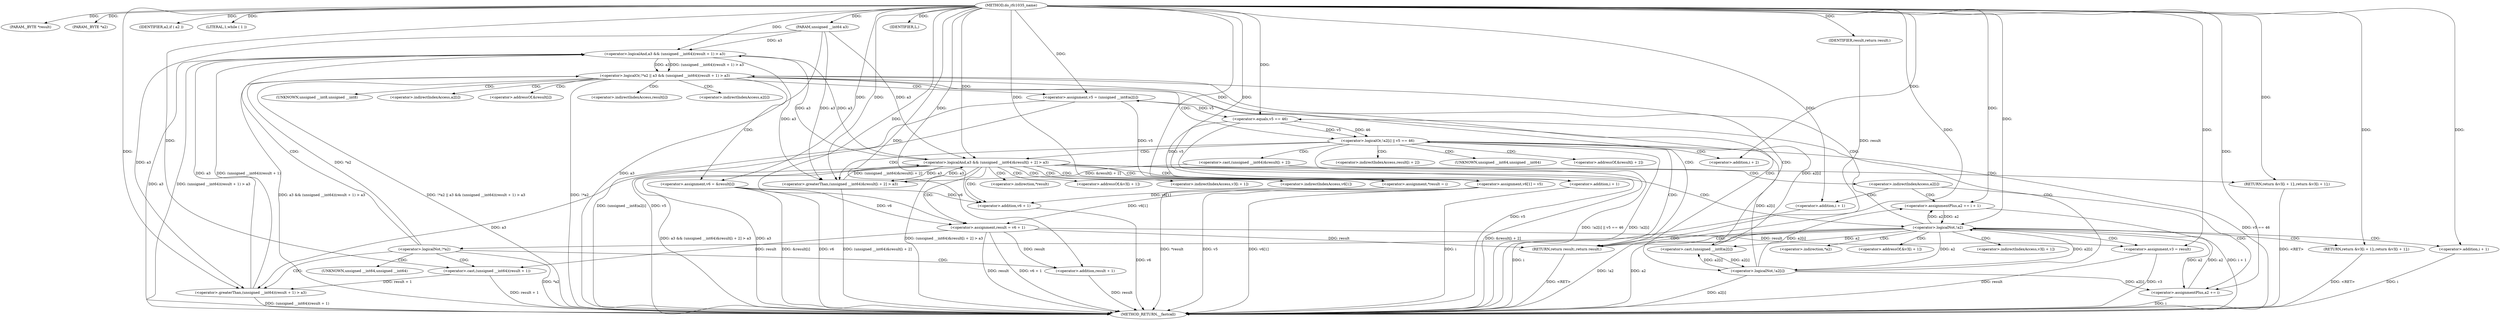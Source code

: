 digraph do_rfc1035_name {  
"1000105" [label = "(METHOD,do_rfc1035_name)" ]
"1000222" [label = "(METHOD_RETURN,__fastcall)" ]
"1000106" [label = "(PARAM,_BYTE *result)" ]
"1000107" [label = "(PARAM,_BYTE *a2)" ]
"1000108" [label = "(PARAM,unsigned __int64 a3)" ]
"1000115" [label = "(IDENTIFIER,a2,if ( a2 ))" ]
"1000118" [label = "(LITERAL,1,while ( 1 ))" ]
"1000120" [label = "(<operator>.assignment,v3 = result)" ]
"1000124" [label = "(<operator>.logicalOr,!*a2 || a3 && (unsigned __int64)(result + 1) > a3)" ]
"1000125" [label = "(<operator>.logicalNot,!*a2)" ]
"1000128" [label = "(<operator>.logicalAnd,a3 && (unsigned __int64)(result + 1) > a3)" ]
"1000130" [label = "(<operator>.greaterThan,(unsigned __int64)(result + 1) > a3)" ]
"1000131" [label = "(<operator>.cast,(unsigned __int64)(result + 1))" ]
"1000133" [label = "(<operator>.addition,result + 1)" ]
"1000138" [label = "(IDENTIFIER,L,)" ]
"1000140" [label = "(<operator>.assignment,v5 = (unsigned __int8)a2[i])" ]
"1000142" [label = "(<operator>.cast,(unsigned __int8)a2[i])" ]
"1000147" [label = "(<operator>.assignment,v6 = &result[i])" ]
"1000154" [label = "(<operator>.logicalOr,!a2[i] || v5 == 46)" ]
"1000155" [label = "(<operator>.logicalNot,!a2[i])" ]
"1000159" [label = "(<operator>.equals,v5 == 46)" ]
"1000164" [label = "(<operator>.logicalAnd,a3 && (unsigned __int64)&result[i + 2] > a3)" ]
"1000166" [label = "(<operator>.greaterThan,(unsigned __int64)&result[i + 2] > a3)" ]
"1000167" [label = "(<operator>.cast,(unsigned __int64)&result[i + 2])" ]
"1000172" [label = "(<operator>.addition,i + 2)" ]
"1000176" [label = "(RETURN,return &v3[i + 1];,return &v3[i + 1];)" ]
"1000180" [label = "(<operator>.addition,i + 1)" ]
"1000183" [label = "(<operator>.assignment,v6[1] = v5)" ]
"1000188" [label = "(<operator>.assignment,*result = i)" ]
"1000192" [label = "(<operator>.assignment,result = v6 + 1)" ]
"1000194" [label = "(<operator>.addition,v6 + 1)" ]
"1000201" [label = "(<operator>.assignmentPlus,a2 += i + 1)" ]
"1000203" [label = "(<operator>.addition,i + 1)" ]
"1000207" [label = "(<operator>.assignmentPlus,a2 += i)" ]
"1000211" [label = "(<operator>.logicalNot,!a2)" ]
"1000213" [label = "(RETURN,return &v3[i + 1];,return &v3[i + 1];)" ]
"1000217" [label = "(<operator>.addition,i + 1)" ]
"1000220" [label = "(RETURN,return result;,return result;)" ]
"1000221" [label = "(IDENTIFIER,result,return result;)" ]
"1000126" [label = "(<operator>.indirection,*a2)" ]
"1000132" [label = "(UNKNOWN,unsigned __int64,unsigned __int64)" ]
"1000143" [label = "(UNKNOWN,unsigned __int8,unsigned __int8)" ]
"1000144" [label = "(<operator>.indirectIndexAccess,a2[i])" ]
"1000149" [label = "(<operator>.addressOf,&result[i])" ]
"1000150" [label = "(<operator>.indirectIndexAccess,result[i])" ]
"1000156" [label = "(<operator>.indirectIndexAccess,a2[i])" ]
"1000168" [label = "(UNKNOWN,unsigned __int64,unsigned __int64)" ]
"1000169" [label = "(<operator>.addressOf,&result[i + 2])" ]
"1000170" [label = "(<operator>.indirectIndexAccess,result[i + 2])" ]
"1000177" [label = "(<operator>.addressOf,&v3[i + 1])" ]
"1000178" [label = "(<operator>.indirectIndexAccess,v3[i + 1])" ]
"1000184" [label = "(<operator>.indirectIndexAccess,v6[1])" ]
"1000189" [label = "(<operator>.indirection,*result)" ]
"1000198" [label = "(<operator>.indirectIndexAccess,a2[i])" ]
"1000214" [label = "(<operator>.addressOf,&v3[i + 1])" ]
"1000215" [label = "(<operator>.indirectIndexAccess,v3[i + 1])" ]
  "1000220" -> "1000222"  [ label = "DDG: <RET>"] 
  "1000213" -> "1000222"  [ label = "DDG: <RET>"] 
  "1000176" -> "1000222"  [ label = "DDG: <RET>"] 
  "1000124" -> "1000222"  [ label = "DDG: a3 && (unsigned __int64)(result + 1) > a3"] 
  "1000124" -> "1000222"  [ label = "DDG: !*a2 || a3 && (unsigned __int64)(result + 1) > a3"] 
  "1000120" -> "1000222"  [ label = "DDG: v3"] 
  "1000183" -> "1000222"  [ label = "DDG: v5"] 
  "1000167" -> "1000222"  [ label = "DDG: &result[i + 2]"] 
  "1000128" -> "1000222"  [ label = "DDG: a3"] 
  "1000154" -> "1000222"  [ label = "DDG: !a2[i] || v5 == 46"] 
  "1000211" -> "1000222"  [ label = "DDG: a2"] 
  "1000180" -> "1000222"  [ label = "DDG: i"] 
  "1000164" -> "1000222"  [ label = "DDG: a3 && (unsigned __int64)&result[i + 2] > a3"] 
  "1000166" -> "1000222"  [ label = "DDG: (unsigned __int64)&result[i + 2]"] 
  "1000217" -> "1000222"  [ label = "DDG: i"] 
  "1000192" -> "1000222"  [ label = "DDG: v6 + 1"] 
  "1000201" -> "1000222"  [ label = "DDG: i + 1"] 
  "1000188" -> "1000222"  [ label = "DDG: *result"] 
  "1000164" -> "1000222"  [ label = "DDG: (unsigned __int64)&result[i + 2] > a3"] 
  "1000120" -> "1000222"  [ label = "DDG: result"] 
  "1000140" -> "1000222"  [ label = "DDG: (unsigned __int8)a2[i]"] 
  "1000183" -> "1000222"  [ label = "DDG: v6[1]"] 
  "1000211" -> "1000222"  [ label = "DDG: !a2"] 
  "1000133" -> "1000222"  [ label = "DDG: result"] 
  "1000128" -> "1000222"  [ label = "DDG: (unsigned __int64)(result + 1) > a3"] 
  "1000131" -> "1000222"  [ label = "DDG: result + 1"] 
  "1000147" -> "1000222"  [ label = "DDG: &result[i]"] 
  "1000203" -> "1000222"  [ label = "DDG: i"] 
  "1000147" -> "1000222"  [ label = "DDG: v6"] 
  "1000154" -> "1000222"  [ label = "DDG: !a2[i]"] 
  "1000154" -> "1000222"  [ label = "DDG: v5 == 46"] 
  "1000192" -> "1000222"  [ label = "DDG: result"] 
  "1000130" -> "1000222"  [ label = "DDG: (unsigned __int64)(result + 1)"] 
  "1000207" -> "1000222"  [ label = "DDG: i"] 
  "1000140" -> "1000222"  [ label = "DDG: v5"] 
  "1000125" -> "1000222"  [ label = "DDG: *a2"] 
  "1000124" -> "1000222"  [ label = "DDG: !*a2"] 
  "1000155" -> "1000222"  [ label = "DDG: a2[i]"] 
  "1000159" -> "1000222"  [ label = "DDG: v5"] 
  "1000194" -> "1000222"  [ label = "DDG: v6"] 
  "1000108" -> "1000222"  [ label = "DDG: a3"] 
  "1000164" -> "1000222"  [ label = "DDG: a3"] 
  "1000105" -> "1000106"  [ label = "DDG: "] 
  "1000105" -> "1000107"  [ label = "DDG: "] 
  "1000105" -> "1000108"  [ label = "DDG: "] 
  "1000105" -> "1000115"  [ label = "DDG: "] 
  "1000105" -> "1000118"  [ label = "DDG: "] 
  "1000192" -> "1000120"  [ label = "DDG: result"] 
  "1000105" -> "1000120"  [ label = "DDG: "] 
  "1000125" -> "1000124"  [ label = "DDG: *a2"] 
  "1000128" -> "1000124"  [ label = "DDG: a3"] 
  "1000128" -> "1000124"  [ label = "DDG: (unsigned __int64)(result + 1) > a3"] 
  "1000130" -> "1000128"  [ label = "DDG: a3"] 
  "1000164" -> "1000128"  [ label = "DDG: a3"] 
  "1000108" -> "1000128"  [ label = "DDG: a3"] 
  "1000105" -> "1000128"  [ label = "DDG: "] 
  "1000130" -> "1000128"  [ label = "DDG: (unsigned __int64)(result + 1)"] 
  "1000131" -> "1000130"  [ label = "DDG: result + 1"] 
  "1000105" -> "1000131"  [ label = "DDG: "] 
  "1000192" -> "1000131"  [ label = "DDG: result"] 
  "1000105" -> "1000133"  [ label = "DDG: "] 
  "1000192" -> "1000133"  [ label = "DDG: result"] 
  "1000164" -> "1000130"  [ label = "DDG: a3"] 
  "1000108" -> "1000130"  [ label = "DDG: a3"] 
  "1000105" -> "1000130"  [ label = "DDG: "] 
  "1000105" -> "1000138"  [ label = "DDG: "] 
  "1000142" -> "1000140"  [ label = "DDG: a2[i]"] 
  "1000105" -> "1000140"  [ label = "DDG: "] 
  "1000211" -> "1000142"  [ label = "DDG: a2"] 
  "1000155" -> "1000142"  [ label = "DDG: a2[i]"] 
  "1000105" -> "1000147"  [ label = "DDG: "] 
  "1000155" -> "1000154"  [ label = "DDG: a2[i]"] 
  "1000211" -> "1000155"  [ label = "DDG: a2"] 
  "1000142" -> "1000155"  [ label = "DDG: a2[i]"] 
  "1000159" -> "1000154"  [ label = "DDG: v5"] 
  "1000159" -> "1000154"  [ label = "DDG: 46"] 
  "1000140" -> "1000159"  [ label = "DDG: v5"] 
  "1000105" -> "1000159"  [ label = "DDG: "] 
  "1000128" -> "1000164"  [ label = "DDG: a3"] 
  "1000166" -> "1000164"  [ label = "DDG: a3"] 
  "1000108" -> "1000164"  [ label = "DDG: a3"] 
  "1000105" -> "1000164"  [ label = "DDG: "] 
  "1000166" -> "1000164"  [ label = "DDG: (unsigned __int64)&result[i + 2]"] 
  "1000167" -> "1000166"  [ label = "DDG: &result[i + 2]"] 
  "1000105" -> "1000172"  [ label = "DDG: "] 
  "1000128" -> "1000166"  [ label = "DDG: a3"] 
  "1000164" -> "1000166"  [ label = "DDG: a3"] 
  "1000108" -> "1000166"  [ label = "DDG: a3"] 
  "1000105" -> "1000166"  [ label = "DDG: "] 
  "1000105" -> "1000176"  [ label = "DDG: "] 
  "1000105" -> "1000180"  [ label = "DDG: "] 
  "1000140" -> "1000183"  [ label = "DDG: v5"] 
  "1000159" -> "1000183"  [ label = "DDG: v5"] 
  "1000105" -> "1000183"  [ label = "DDG: "] 
  "1000105" -> "1000188"  [ label = "DDG: "] 
  "1000183" -> "1000192"  [ label = "DDG: v6[1]"] 
  "1000147" -> "1000192"  [ label = "DDG: v6"] 
  "1000105" -> "1000192"  [ label = "DDG: "] 
  "1000183" -> "1000194"  [ label = "DDG: v6[1]"] 
  "1000147" -> "1000194"  [ label = "DDG: v6"] 
  "1000105" -> "1000194"  [ label = "DDG: "] 
  "1000105" -> "1000201"  [ label = "DDG: "] 
  "1000211" -> "1000201"  [ label = "DDG: a2"] 
  "1000155" -> "1000201"  [ label = "DDG: a2[i]"] 
  "1000105" -> "1000203"  [ label = "DDG: "] 
  "1000105" -> "1000207"  [ label = "DDG: "] 
  "1000211" -> "1000207"  [ label = "DDG: a2"] 
  "1000155" -> "1000207"  [ label = "DDG: a2[i]"] 
  "1000207" -> "1000211"  [ label = "DDG: a2"] 
  "1000155" -> "1000211"  [ label = "DDG: a2[i]"] 
  "1000201" -> "1000211"  [ label = "DDG: a2"] 
  "1000105" -> "1000211"  [ label = "DDG: "] 
  "1000105" -> "1000213"  [ label = "DDG: "] 
  "1000105" -> "1000217"  [ label = "DDG: "] 
  "1000221" -> "1000220"  [ label = "DDG: result"] 
  "1000192" -> "1000220"  [ label = "DDG: result"] 
  "1000105" -> "1000220"  [ label = "DDG: "] 
  "1000105" -> "1000221"  [ label = "DDG: "] 
  "1000124" -> "1000220"  [ label = "CDG: "] 
  "1000124" -> "1000144"  [ label = "CDG: "] 
  "1000124" -> "1000143"  [ label = "CDG: "] 
  "1000124" -> "1000142"  [ label = "CDG: "] 
  "1000124" -> "1000140"  [ label = "CDG: "] 
  "1000124" -> "1000156"  [ label = "CDG: "] 
  "1000124" -> "1000155"  [ label = "CDG: "] 
  "1000124" -> "1000154"  [ label = "CDG: "] 
  "1000124" -> "1000150"  [ label = "CDG: "] 
  "1000124" -> "1000149"  [ label = "CDG: "] 
  "1000124" -> "1000147"  [ label = "CDG: "] 
  "1000125" -> "1000128"  [ label = "CDG: "] 
  "1000125" -> "1000133"  [ label = "CDG: "] 
  "1000125" -> "1000132"  [ label = "CDG: "] 
  "1000125" -> "1000131"  [ label = "CDG: "] 
  "1000125" -> "1000130"  [ label = "CDG: "] 
  "1000154" -> "1000164"  [ label = "CDG: "] 
  "1000154" -> "1000220"  [ label = "CDG: "] 
  "1000154" -> "1000172"  [ label = "CDG: "] 
  "1000154" -> "1000170"  [ label = "CDG: "] 
  "1000154" -> "1000169"  [ label = "CDG: "] 
  "1000154" -> "1000168"  [ label = "CDG: "] 
  "1000154" -> "1000167"  [ label = "CDG: "] 
  "1000154" -> "1000166"  [ label = "CDG: "] 
  "1000155" -> "1000159"  [ label = "CDG: "] 
  "1000164" -> "1000176"  [ label = "CDG: "] 
  "1000164" -> "1000192"  [ label = "CDG: "] 
  "1000164" -> "1000189"  [ label = "CDG: "] 
  "1000164" -> "1000188"  [ label = "CDG: "] 
  "1000164" -> "1000184"  [ label = "CDG: "] 
  "1000164" -> "1000183"  [ label = "CDG: "] 
  "1000164" -> "1000180"  [ label = "CDG: "] 
  "1000164" -> "1000178"  [ label = "CDG: "] 
  "1000164" -> "1000177"  [ label = "CDG: "] 
  "1000164" -> "1000198"  [ label = "CDG: "] 
  "1000164" -> "1000194"  [ label = "CDG: "] 
  "1000164" -> "1000211"  [ label = "CDG: "] 
  "1000198" -> "1000207"  [ label = "CDG: "] 
  "1000198" -> "1000203"  [ label = "CDG: "] 
  "1000198" -> "1000201"  [ label = "CDG: "] 
  "1000211" -> "1000217"  [ label = "CDG: "] 
  "1000211" -> "1000215"  [ label = "CDG: "] 
  "1000211" -> "1000214"  [ label = "CDG: "] 
  "1000211" -> "1000213"  [ label = "CDG: "] 
  "1000211" -> "1000220"  [ label = "CDG: "] 
  "1000211" -> "1000126"  [ label = "CDG: "] 
  "1000211" -> "1000125"  [ label = "CDG: "] 
  "1000211" -> "1000124"  [ label = "CDG: "] 
  "1000211" -> "1000120"  [ label = "CDG: "] 
}
